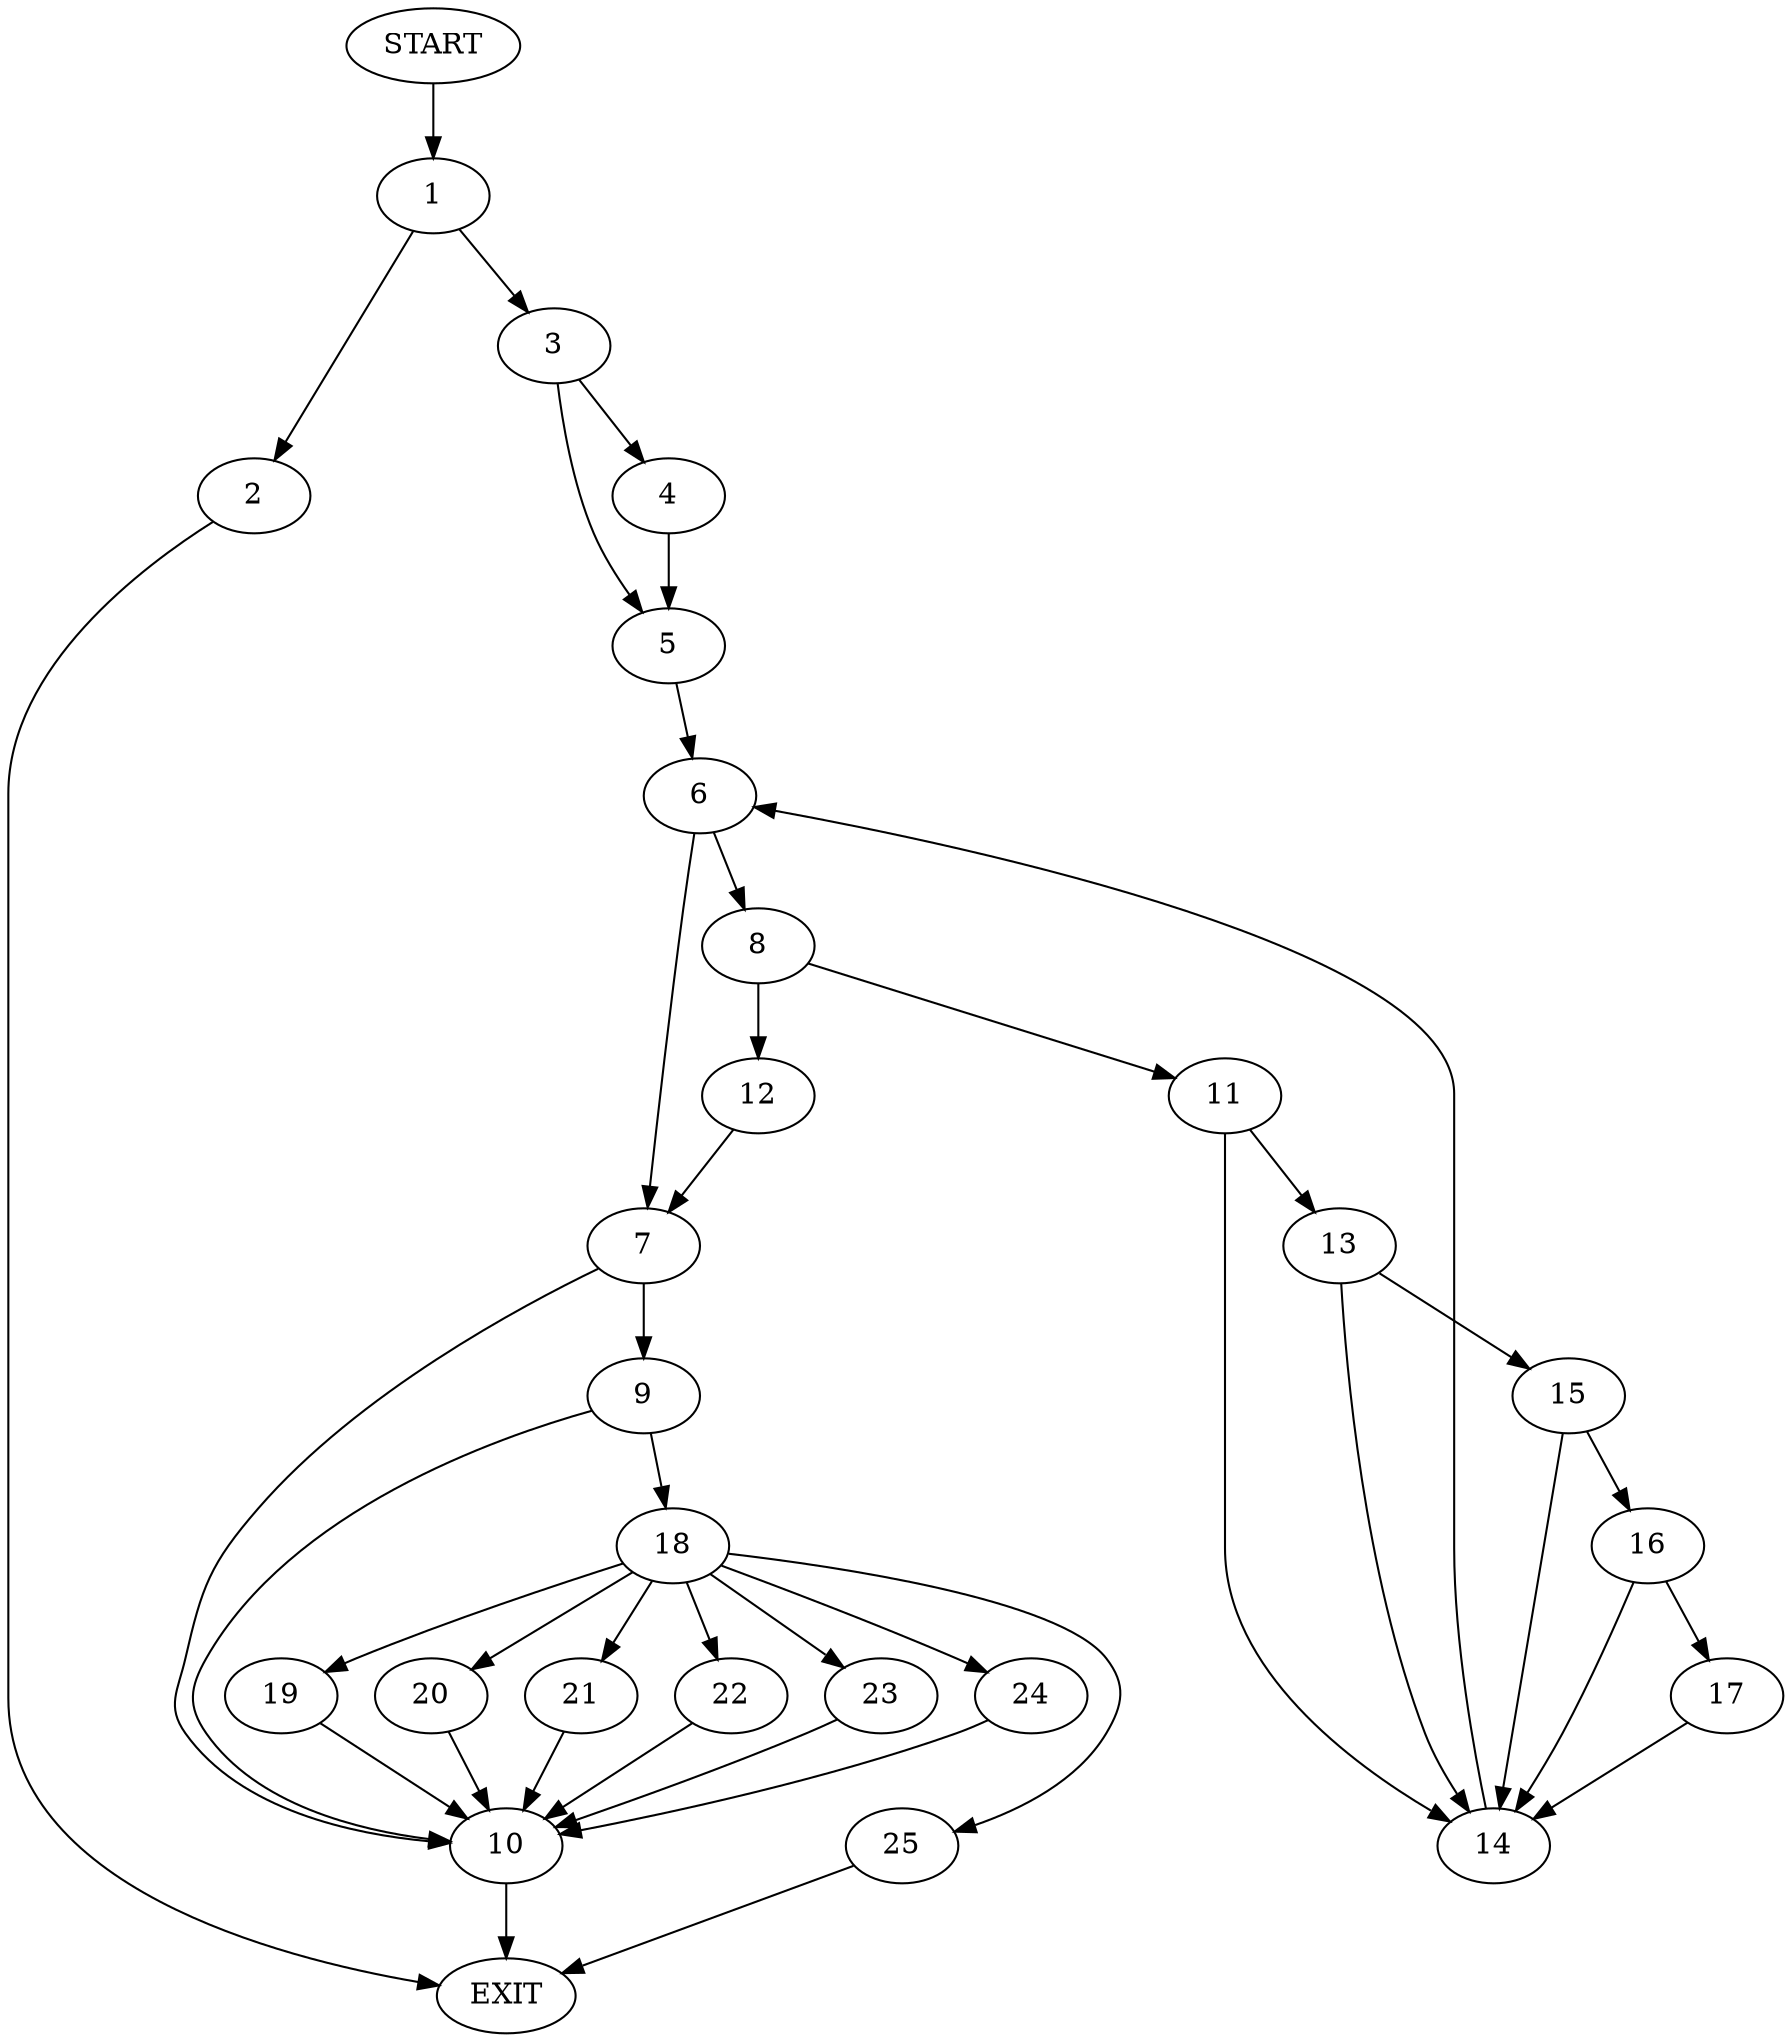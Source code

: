 digraph {
0 [label="START"]
26 [label="EXIT"]
0 -> 1
1 -> 2
1 -> 3
2 -> 26
3 -> 4
3 -> 5
4 -> 5
5 -> 6
6 -> 7
6 -> 8
7 -> 9
7 -> 10
8 -> 11
8 -> 12
11 -> 13
11 -> 14
12 -> 7
13 -> 15
13 -> 14
14 -> 6
15 -> 16
15 -> 14
16 -> 14
16 -> 17
17 -> 14
10 -> 26
9 -> 18
9 -> 10
18 -> 19
18 -> 20
18 -> 21
18 -> 22
18 -> 23
18 -> 24
18 -> 25
19 -> 10
23 -> 10
20 -> 10
21 -> 10
22 -> 10
25 -> 26
24 -> 10
}
